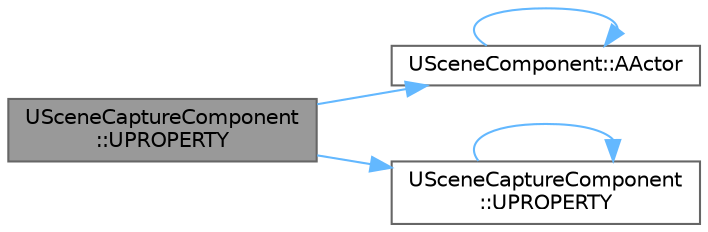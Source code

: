 digraph "USceneCaptureComponent::UPROPERTY"
{
 // INTERACTIVE_SVG=YES
 // LATEX_PDF_SIZE
  bgcolor="transparent";
  edge [fontname=Helvetica,fontsize=10,labelfontname=Helvetica,labelfontsize=10];
  node [fontname=Helvetica,fontsize=10,shape=box,height=0.2,width=0.4];
  rankdir="LR";
  Node1 [id="Node000001",label="USceneCaptureComponent\l::UPROPERTY",height=0.2,width=0.4,color="gray40", fillcolor="grey60", style="filled", fontcolor="black",tooltip="The actors to hide in the scene capture."];
  Node1 -> Node2 [id="edge1_Node000001_Node000002",color="steelblue1",style="solid",tooltip=" "];
  Node2 [id="Node000002",label="USceneComponent::AActor",height=0.2,width=0.4,color="grey40", fillcolor="white", style="filled",URL="$d7/dde/classUSceneComponent.html#a141ade871e571e4b28753fc9c832c7c8",tooltip=" "];
  Node2 -> Node2 [id="edge2_Node000002_Node000002",color="steelblue1",style="solid",tooltip=" "];
  Node1 -> Node3 [id="edge3_Node000001_Node000003",color="steelblue1",style="solid",tooltip=" "];
  Node3 [id="Node000003",label="USceneCaptureComponent\l::UPROPERTY",height=0.2,width=0.4,color="grey40", fillcolor="white", style="filled",URL="$d4/d1f/classUSceneCaptureComponent.html#a6d27e43b4f70edb2032c3698b8885710",tooltip=" "];
  Node3 -> Node3 [id="edge4_Node000003_Node000003",color="steelblue1",style="solid",tooltip=" "];
}
